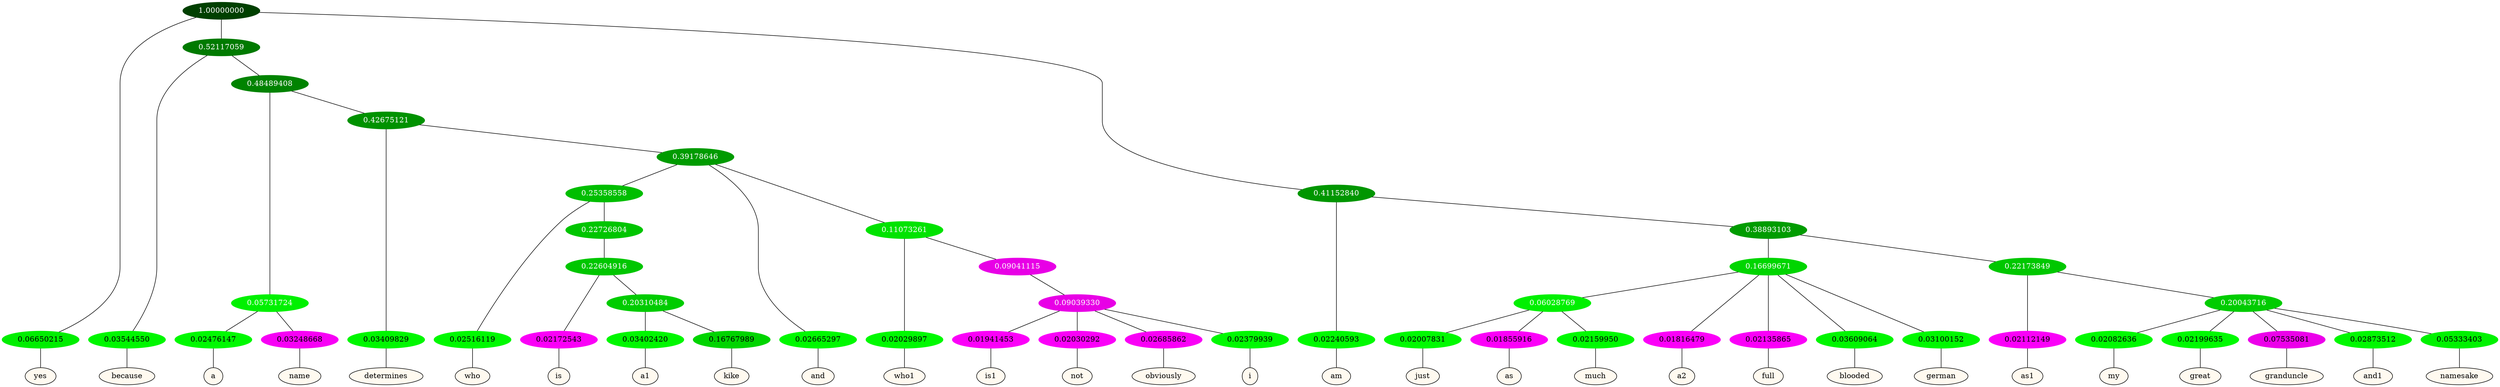 graph {
	node [format=png height=0.15 nodesep=0.001 ordering=out overlap=prism overlap_scaling=0.01 ranksep=0.001 ratio=0.2 style=filled width=0.15]
	{
		rank=same
		a_w_1 [label=yes color=black fillcolor=floralwhite style="filled,solid"]
		a_w_4 [label=because color=black fillcolor=floralwhite style="filled,solid"]
		a_w_12 [label=a color=black fillcolor=floralwhite style="filled,solid"]
		a_w_13 [label=name color=black fillcolor=floralwhite style="filled,solid"]
		a_w_14 [label=determines color=black fillcolor=floralwhite style="filled,solid"]
		a_w_34 [label=who color=black fillcolor=floralwhite style="filled,solid"]
		a_w_40 [label=is color=black fillcolor=floralwhite style="filled,solid"]
		a_w_46 [label=a1 color=black fillcolor=floralwhite style="filled,solid"]
		a_w_47 [label=kike color=black fillcolor=floralwhite style="filled,solid"]
		a_w_24 [label=and color=black fillcolor=floralwhite style="filled,solid"]
		a_w_36 [label=who1 color=black fillcolor=floralwhite style="filled,solid"]
		a_w_42 [label=is1 color=black fillcolor=floralwhite style="filled,solid"]
		a_w_43 [label=not color=black fillcolor=floralwhite style="filled,solid"]
		a_w_44 [label=obviously color=black fillcolor=floralwhite style="filled,solid"]
		a_w_45 [label=i color=black fillcolor=floralwhite style="filled,solid"]
		a_w_6 [label=am color=black fillcolor=floralwhite style="filled,solid"]
		a_w_26 [label=just color=black fillcolor=floralwhite style="filled,solid"]
		a_w_27 [label=as color=black fillcolor=floralwhite style="filled,solid"]
		a_w_28 [label=much color=black fillcolor=floralwhite style="filled,solid"]
		a_w_17 [label=a2 color=black fillcolor=floralwhite style="filled,solid"]
		a_w_18 [label=full color=black fillcolor=floralwhite style="filled,solid"]
		a_w_19 [label=blooded color=black fillcolor=floralwhite style="filled,solid"]
		a_w_20 [label=german color=black fillcolor=floralwhite style="filled,solid"]
		a_w_21 [label=as1 color=black fillcolor=floralwhite style="filled,solid"]
		a_w_29 [label=my color=black fillcolor=floralwhite style="filled,solid"]
		a_w_30 [label=great color=black fillcolor=floralwhite style="filled,solid"]
		a_w_31 [label=granduncle color=black fillcolor=floralwhite style="filled,solid"]
		a_w_32 [label=and1 color=black fillcolor=floralwhite style="filled,solid"]
		a_w_33 [label=namesake color=black fillcolor=floralwhite style="filled,solid"]
	}
	a_n_1 -- a_w_1
	a_n_4 -- a_w_4
	a_n_12 -- a_w_12
	a_n_13 -- a_w_13
	a_n_14 -- a_w_14
	a_n_34 -- a_w_34
	a_n_40 -- a_w_40
	a_n_46 -- a_w_46
	a_n_47 -- a_w_47
	a_n_24 -- a_w_24
	a_n_36 -- a_w_36
	a_n_42 -- a_w_42
	a_n_43 -- a_w_43
	a_n_44 -- a_w_44
	a_n_45 -- a_w_45
	a_n_6 -- a_w_6
	a_n_26 -- a_w_26
	a_n_27 -- a_w_27
	a_n_28 -- a_w_28
	a_n_17 -- a_w_17
	a_n_18 -- a_w_18
	a_n_19 -- a_w_19
	a_n_20 -- a_w_20
	a_n_21 -- a_w_21
	a_n_29 -- a_w_29
	a_n_30 -- a_w_30
	a_n_31 -- a_w_31
	a_n_32 -- a_w_32
	a_n_33 -- a_w_33
	{
		rank=same
		a_n_1 [label=0.06650215 color="0.334 1.000 0.933" fontcolor=black]
		a_n_4 [label=0.03544550 color="0.334 1.000 0.965" fontcolor=black]
		a_n_12 [label=0.02476147 color="0.334 1.000 0.975" fontcolor=black]
		a_n_13 [label=0.03248668 color="0.835 1.000 0.968" fontcolor=black]
		a_n_14 [label=0.03409829 color="0.334 1.000 0.966" fontcolor=black]
		a_n_34 [label=0.02516119 color="0.334 1.000 0.975" fontcolor=black]
		a_n_40 [label=0.02172543 color="0.835 1.000 0.978" fontcolor=black]
		a_n_46 [label=0.03402420 color="0.334 1.000 0.966" fontcolor=black]
		a_n_47 [label=0.16767989 color="0.334 1.000 0.832" fontcolor=black]
		a_n_24 [label=0.02665297 color="0.334 1.000 0.973" fontcolor=black]
		a_n_36 [label=0.02029897 color="0.334 1.000 0.980" fontcolor=black]
		a_n_42 [label=0.01941453 color="0.835 1.000 0.981" fontcolor=black]
		a_n_43 [label=0.02030292 color="0.835 1.000 0.980" fontcolor=black]
		a_n_44 [label=0.02685862 color="0.835 1.000 0.973" fontcolor=black]
		a_n_45 [label=0.02379939 color="0.334 1.000 0.976" fontcolor=black]
		a_n_6 [label=0.02240593 color="0.334 1.000 0.978" fontcolor=black]
		a_n_26 [label=0.02007831 color="0.334 1.000 0.980" fontcolor=black]
		a_n_27 [label=0.01855916 color="0.835 1.000 0.981" fontcolor=black]
		a_n_28 [label=0.02159950 color="0.334 1.000 0.978" fontcolor=black]
		a_n_17 [label=0.01816479 color="0.835 1.000 0.982" fontcolor=black]
		a_n_18 [label=0.02135865 color="0.835 1.000 0.979" fontcolor=black]
		a_n_19 [label=0.03609064 color="0.334 1.000 0.964" fontcolor=black]
		a_n_20 [label=0.03100152 color="0.334 1.000 0.969" fontcolor=black]
		a_n_21 [label=0.02112149 color="0.835 1.000 0.979" fontcolor=black]
		a_n_29 [label=0.02082636 color="0.334 1.000 0.979" fontcolor=black]
		a_n_30 [label=0.02199635 color="0.334 1.000 0.978" fontcolor=black]
		a_n_31 [label=0.07535081 color="0.835 1.000 0.925" fontcolor=black]
		a_n_32 [label=0.02873512 color="0.334 1.000 0.971" fontcolor=black]
		a_n_33 [label=0.05333403 color="0.334 1.000 0.947" fontcolor=black]
	}
	a_n_0 [label=1.00000000 color="0.334 1.000 0.250" fontcolor=grey99]
	a_n_0 -- a_n_1
	a_n_2 [label=0.52117059 color="0.334 1.000 0.479" fontcolor=grey99]
	a_n_0 -- a_n_2
	a_n_3 [label=0.41152840 color="0.334 1.000 0.588" fontcolor=grey99]
	a_n_0 -- a_n_3
	a_n_2 -- a_n_4
	a_n_5 [label=0.48489408 color="0.334 1.000 0.515" fontcolor=grey99]
	a_n_2 -- a_n_5
	a_n_3 -- a_n_6
	a_n_7 [label=0.38893103 color="0.334 1.000 0.611" fontcolor=grey99]
	a_n_3 -- a_n_7
	a_n_8 [label=0.05731724 color="0.334 1.000 0.943" fontcolor=grey99]
	a_n_5 -- a_n_8
	a_n_9 [label=0.42675121 color="0.334 1.000 0.573" fontcolor=grey99]
	a_n_5 -- a_n_9
	a_n_10 [label=0.16699671 color="0.334 1.000 0.833" fontcolor=grey99]
	a_n_7 -- a_n_10
	a_n_11 [label=0.22173849 color="0.334 1.000 0.778" fontcolor=grey99]
	a_n_7 -- a_n_11
	a_n_8 -- a_n_12
	a_n_8 -- a_n_13
	a_n_9 -- a_n_14
	a_n_15 [label=0.39178646 color="0.334 1.000 0.608" fontcolor=grey99]
	a_n_9 -- a_n_15
	a_n_16 [label=0.06028769 color="0.334 1.000 0.940" fontcolor=grey99]
	a_n_10 -- a_n_16
	a_n_10 -- a_n_17
	a_n_10 -- a_n_18
	a_n_10 -- a_n_19
	a_n_10 -- a_n_20
	a_n_11 -- a_n_21
	a_n_22 [label=0.20043716 color="0.334 1.000 0.800" fontcolor=grey99]
	a_n_11 -- a_n_22
	a_n_23 [label=0.25358558 color="0.334 1.000 0.746" fontcolor=grey99]
	a_n_15 -- a_n_23
	a_n_15 -- a_n_24
	a_n_25 [label=0.11073261 color="0.334 1.000 0.889" fontcolor=grey99]
	a_n_15 -- a_n_25
	a_n_16 -- a_n_26
	a_n_16 -- a_n_27
	a_n_16 -- a_n_28
	a_n_22 -- a_n_29
	a_n_22 -- a_n_30
	a_n_22 -- a_n_31
	a_n_22 -- a_n_32
	a_n_22 -- a_n_33
	a_n_23 -- a_n_34
	a_n_35 [label=0.22726804 color="0.334 1.000 0.773" fontcolor=grey99]
	a_n_23 -- a_n_35
	a_n_25 -- a_n_36
	a_n_37 [label=0.09041115 color="0.835 1.000 0.910" fontcolor=grey99]
	a_n_25 -- a_n_37
	a_n_38 [label=0.22604916 color="0.334 1.000 0.774" fontcolor=grey99]
	a_n_35 -- a_n_38
	a_n_39 [label=0.09039330 color="0.835 1.000 0.910" fontcolor=grey99]
	a_n_37 -- a_n_39
	a_n_38 -- a_n_40
	a_n_41 [label=0.20310484 color="0.334 1.000 0.797" fontcolor=grey99]
	a_n_38 -- a_n_41
	a_n_39 -- a_n_42
	a_n_39 -- a_n_43
	a_n_39 -- a_n_44
	a_n_39 -- a_n_45
	a_n_41 -- a_n_46
	a_n_41 -- a_n_47
}
